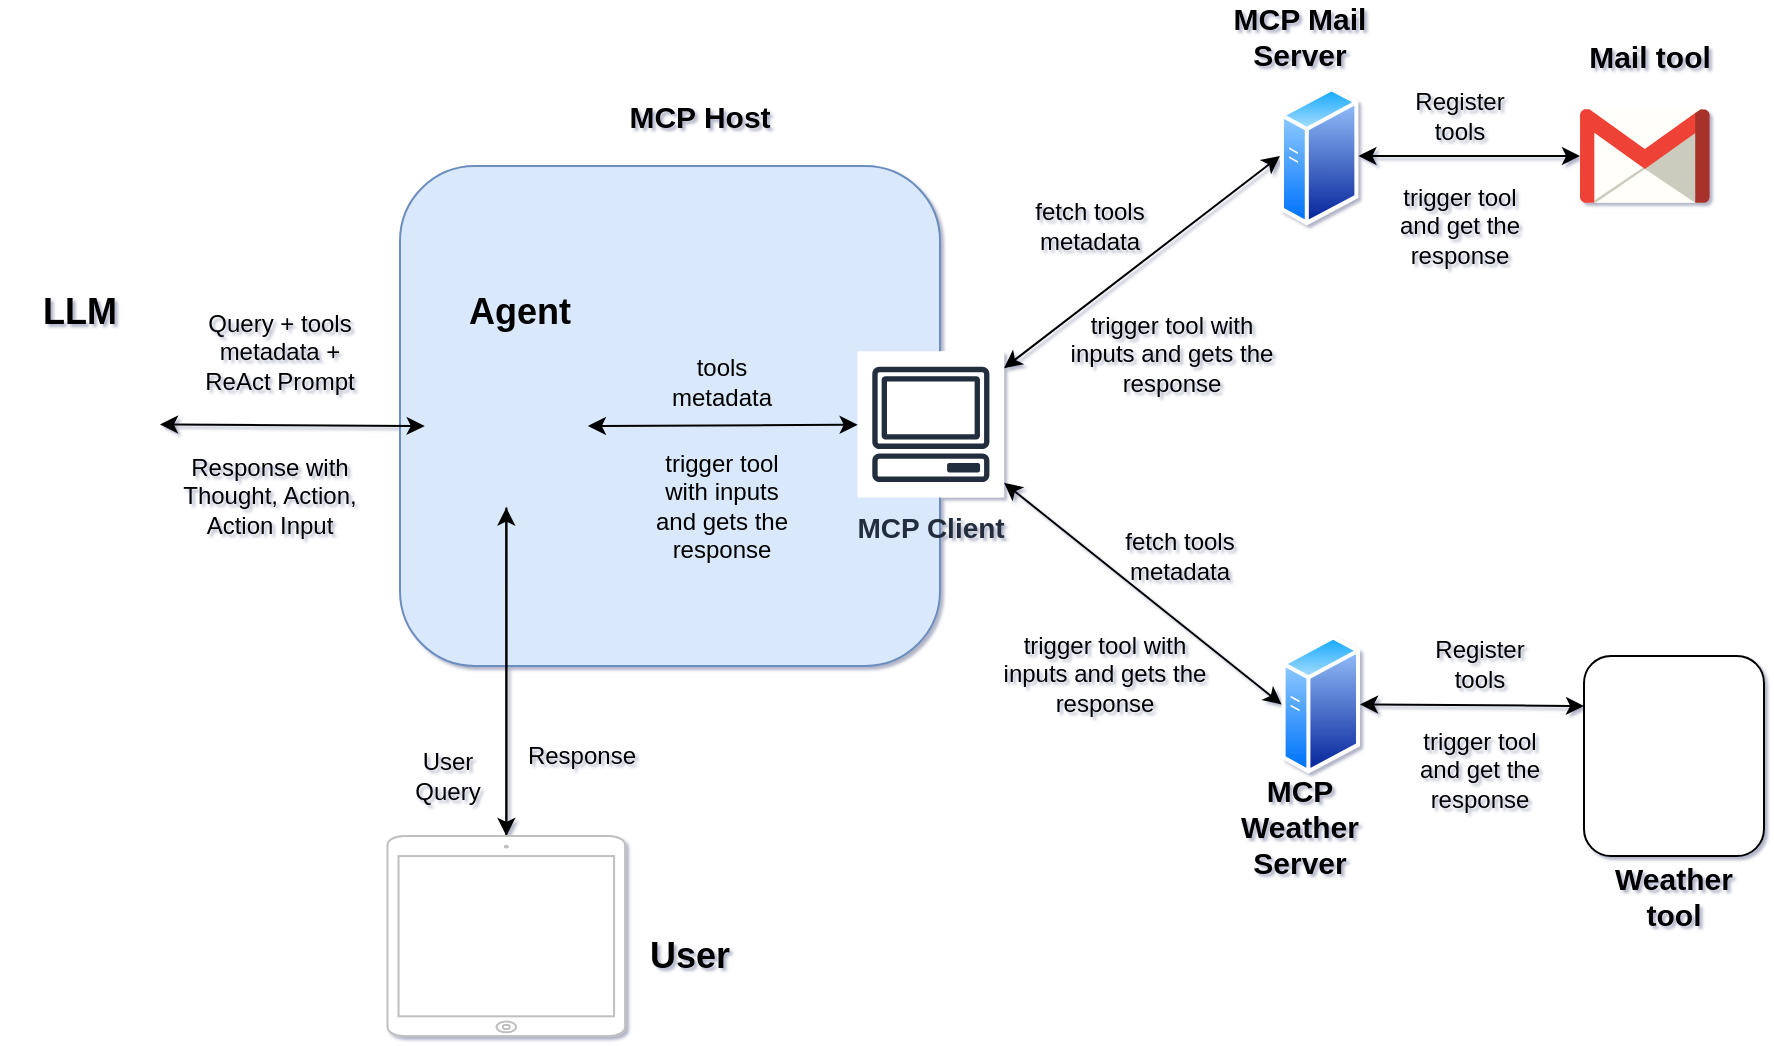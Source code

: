<mxfile version="28.0.7">
  <diagram name="Page-1" id="Vv4Ef8y_16HCIY5V3aFN">
    <mxGraphModel dx="1418" dy="689" grid="0" gridSize="10" guides="1" tooltips="1" connect="0" arrows="1" fold="1" page="0" pageScale="1" pageWidth="850" pageHeight="1100" background="none" math="0" shadow="1">
      <root>
        <mxCell id="0" />
        <mxCell id="1" parent="0" />
        <mxCell id="K0faZ7tdYI0JGZ8K9Q36-39" value="" style="rounded=1;whiteSpace=wrap;html=1;fillColor=#dae8fc;strokeColor=#6c8ebf;movable=0;resizable=0;rotatable=0;deletable=0;editable=0;locked=1;connectable=0;" parent="1" vertex="1">
          <mxGeometry x="50" y="100" width="270" height="250" as="geometry" />
        </mxCell>
        <mxCell id="K0faZ7tdYI0JGZ8K9Q36-24" value="" style="rounded=1;whiteSpace=wrap;html=1;movable=0;resizable=0;rotatable=0;deletable=0;editable=0;locked=1;connectable=0;" parent="1" vertex="1">
          <mxGeometry x="642" y="345" width="90" height="100" as="geometry" />
        </mxCell>
        <mxCell id="K0faZ7tdYI0JGZ8K9Q36-1" value="" style="dashed=0;outlineConnect=0;html=1;align=center;labelPosition=center;verticalLabelPosition=bottom;verticalAlign=top;shape=mxgraph.weblogos.gmail;movable=0;resizable=0;rotatable=0;deletable=0;editable=0;locked=1;connectable=0;" parent="1" vertex="1">
          <mxGeometry x="640" y="71.6" width="64.8" height="46.8" as="geometry" />
        </mxCell>
        <mxCell id="K0faZ7tdYI0JGZ8K9Q36-6" value="" style="shape=image;html=1;verticalAlign=top;verticalLabelPosition=bottom;labelBackgroundColor=#ffffff;imageAspect=0;aspect=fixed;image=https://cdn2.iconfinder.com/data/icons/weather-color-2/500/weather-02-128.png;movable=0;resizable=0;rotatable=0;deletable=0;editable=0;locked=1;connectable=0;" parent="1" vertex="1">
          <mxGeometry x="655" y="339.2" width="60" height="60" as="geometry" />
        </mxCell>
        <mxCell id="K0faZ7tdYI0JGZ8K9Q36-7" value="" style="shape=image;html=1;verticalAlign=top;verticalLabelPosition=bottom;labelBackgroundColor=#ffffff;imageAspect=0;aspect=fixed;image=https://cdn2.iconfinder.com/data/icons/weather-color-2/500/weather-32-128.png;movable=0;resizable=0;rotatable=0;deletable=0;editable=0;locked=1;connectable=0;" parent="1" vertex="1">
          <mxGeometry x="657" y="387" width="58" height="58" as="geometry" />
        </mxCell>
        <mxCell id="K0faZ7tdYI0JGZ8K9Q36-8" value="" style="image;aspect=fixed;perimeter=ellipsePerimeter;html=1;align=center;shadow=0;dashed=0;spacingTop=3;image=img/lib/active_directory/generic_server.svg;movable=0;resizable=0;rotatable=0;deletable=0;editable=0;locked=1;connectable=0;" parent="1" vertex="1">
          <mxGeometry x="490" y="60.0" width="39.2" height="70" as="geometry" />
        </mxCell>
        <mxCell id="K0faZ7tdYI0JGZ8K9Q36-10" value="" style="image;aspect=fixed;perimeter=ellipsePerimeter;html=1;align=center;shadow=0;dashed=0;spacingTop=3;image=img/lib/active_directory/generic_server.svg;movable=0;resizable=0;rotatable=0;deletable=0;editable=0;locked=1;connectable=0;" parent="1" vertex="1">
          <mxGeometry x="490.8" y="334.2" width="39.2" height="70" as="geometry" />
        </mxCell>
        <mxCell id="K0faZ7tdYI0JGZ8K9Q36-11" value="&lt;font style=&quot;font-size: 14px;&quot;&gt;&lt;b&gt;&lt;font style=&quot;&quot;&gt;MCP &lt;/font&gt;&lt;font style=&quot;&quot;&gt;Client&lt;/font&gt;&lt;/b&gt;&lt;/font&gt;" style="sketch=0;outlineConnect=0;fontColor=#232F3E;gradientColor=none;strokeColor=#232F3E;fillColor=#ffffff;dashed=0;verticalLabelPosition=bottom;verticalAlign=top;align=center;html=1;fontSize=12;fontStyle=0;aspect=fixed;shape=mxgraph.aws4.resourceIcon;resIcon=mxgraph.aws4.client;movable=0;resizable=0;rotatable=0;deletable=0;editable=0;locked=1;connectable=0;" parent="1" vertex="1">
          <mxGeometry x="278.83" y="192.6" width="73.2" height="73.2" as="geometry" />
        </mxCell>
        <mxCell id="K0faZ7tdYI0JGZ8K9Q36-14" value="" style="shape=image;html=1;verticalAlign=top;verticalLabelPosition=bottom;labelBackgroundColor=#ffffff;imageAspect=0;aspect=fixed;image=https://cdn1.iconfinder.com/data/icons/unicons-line-vol-1/24/brain-128.png;movable=0;resizable=0;rotatable=0;deletable=0;editable=0;locked=1;connectable=0;" parent="1" vertex="1">
          <mxGeometry x="-150" y="189.2" width="80" height="80" as="geometry" />
        </mxCell>
        <mxCell id="K0faZ7tdYI0JGZ8K9Q36-66" style="edgeStyle=orthogonalEdgeStyle;rounded=0;orthogonalLoop=1;jettySize=auto;html=1;movable=0;resizable=0;rotatable=0;deletable=0;editable=0;locked=1;connectable=0;" parent="1" source="K0faZ7tdYI0JGZ8K9Q36-15" target="K0faZ7tdYI0JGZ8K9Q36-63" edge="1">
          <mxGeometry relative="1" as="geometry" />
        </mxCell>
        <mxCell id="K0faZ7tdYI0JGZ8K9Q36-15" value="" style="shape=image;html=1;verticalAlign=top;verticalLabelPosition=bottom;labelBackgroundColor=#ffffff;imageAspect=0;aspect=fixed;image=https://cdn3.iconfinder.com/data/icons/ballicons-reloaded-free/512/icon-93-128.png;movable=0;resizable=0;rotatable=0;deletable=0;editable=0;locked=1;connectable=0;" parent="1" vertex="1">
          <mxGeometry x="62.35" y="189.2" width="81.6" height="81.6" as="geometry" />
        </mxCell>
        <mxCell id="K0faZ7tdYI0JGZ8K9Q36-20" value="" style="endArrow=classic;startArrow=classic;html=1;rounded=0;entryX=0;entryY=0.5;entryDx=0;entryDy=0;exitX=1;exitY=0.5;exitDx=0;exitDy=0;movable=0;resizable=0;rotatable=0;deletable=0;editable=0;locked=1;connectable=0;" parent="1" source="K0faZ7tdYI0JGZ8K9Q36-14" target="K0faZ7tdYI0JGZ8K9Q36-15" edge="1">
          <mxGeometry width="50" height="50" relative="1" as="geometry">
            <mxPoint x="180" y="280" as="sourcePoint" />
            <mxPoint x="230" y="230" as="targetPoint" />
          </mxGeometry>
        </mxCell>
        <mxCell id="K0faZ7tdYI0JGZ8K9Q36-21" value="" style="endArrow=classic;startArrow=classic;html=1;rounded=0;exitX=1;exitY=0.5;exitDx=0;exitDy=0;movable=0;resizable=0;rotatable=0;deletable=0;editable=0;locked=1;connectable=0;" parent="1" source="K0faZ7tdYI0JGZ8K9Q36-15" target="K0faZ7tdYI0JGZ8K9Q36-11" edge="1">
          <mxGeometry width="50" height="50" relative="1" as="geometry">
            <mxPoint x="370" y="280" as="sourcePoint" />
            <mxPoint x="420" y="230" as="targetPoint" />
          </mxGeometry>
        </mxCell>
        <mxCell id="K0faZ7tdYI0JGZ8K9Q36-22" value="" style="endArrow=classic;startArrow=classic;html=1;rounded=0;entryX=0;entryY=0.5;entryDx=0;entryDy=0;movable=0;resizable=0;rotatable=0;deletable=0;editable=0;locked=1;connectable=0;" parent="1" source="K0faZ7tdYI0JGZ8K9Q36-11" target="K0faZ7tdYI0JGZ8K9Q36-8" edge="1">
          <mxGeometry width="50" height="50" relative="1" as="geometry">
            <mxPoint x="530" y="210" as="sourcePoint" />
            <mxPoint x="543.2" y="170" as="targetPoint" />
          </mxGeometry>
        </mxCell>
        <mxCell id="K0faZ7tdYI0JGZ8K9Q36-23" value="" style="endArrow=classic;startArrow=classic;html=1;rounded=0;entryX=0;entryY=0.5;entryDx=0;entryDy=0;movable=0;resizable=0;rotatable=0;deletable=0;editable=0;locked=1;connectable=0;" parent="1" source="K0faZ7tdYI0JGZ8K9Q36-11" target="K0faZ7tdYI0JGZ8K9Q36-10" edge="1">
          <mxGeometry width="50" height="50" relative="1" as="geometry">
            <mxPoint x="500" y="290" as="sourcePoint" />
            <mxPoint x="600" y="280" as="targetPoint" />
          </mxGeometry>
        </mxCell>
        <mxCell id="K0faZ7tdYI0JGZ8K9Q36-25" value="" style="endArrow=classic;startArrow=classic;html=1;rounded=0;exitX=1;exitY=0.5;exitDx=0;exitDy=0;movable=0;resizable=0;rotatable=0;deletable=0;editable=0;locked=1;connectable=0;" parent="1" source="K0faZ7tdYI0JGZ8K9Q36-8" target="K0faZ7tdYI0JGZ8K9Q36-1" edge="1">
          <mxGeometry width="50" height="50" relative="1" as="geometry">
            <mxPoint x="649.2" y="180" as="sourcePoint" />
            <mxPoint x="580" y="188" as="targetPoint" />
          </mxGeometry>
        </mxCell>
        <mxCell id="K0faZ7tdYI0JGZ8K9Q36-27" value="" style="endArrow=classic;startArrow=classic;html=1;rounded=0;exitX=1;exitY=0.5;exitDx=0;exitDy=0;entryX=0;entryY=0.25;entryDx=0;entryDy=0;movable=0;resizable=0;rotatable=0;deletable=0;editable=0;locked=1;connectable=0;" parent="1" source="K0faZ7tdYI0JGZ8K9Q36-10" target="K0faZ7tdYI0JGZ8K9Q36-24" edge="1">
          <mxGeometry width="50" height="50" relative="1" as="geometry">
            <mxPoint x="649.2" y="269" as="sourcePoint" />
            <mxPoint x="580" y="270" as="targetPoint" />
          </mxGeometry>
        </mxCell>
        <mxCell id="K0faZ7tdYI0JGZ8K9Q36-29" value="&lt;font style=&quot;font-size: 18px;&quot;&gt;&lt;b&gt;User&lt;/b&gt;&lt;/font&gt;" style="text;html=1;align=center;verticalAlign=middle;whiteSpace=wrap;rounded=0;movable=0;resizable=0;rotatable=0;deletable=0;editable=0;locked=1;connectable=0;" parent="1" vertex="1">
          <mxGeometry x="165" y="480" width="60" height="30" as="geometry" />
        </mxCell>
        <mxCell id="K0faZ7tdYI0JGZ8K9Q36-31" value="&lt;font style=&quot;font-size: 15px;&quot;&gt;&lt;b&gt;MCP Mail Server&lt;/b&gt;&lt;/font&gt;" style="text;html=1;align=center;verticalAlign=middle;whiteSpace=wrap;rounded=0;movable=0;resizable=0;rotatable=0;deletable=0;editable=0;locked=1;connectable=0;" parent="1" vertex="1">
          <mxGeometry x="460" y="20" width="79.6" height="30" as="geometry" />
        </mxCell>
        <mxCell id="K0faZ7tdYI0JGZ8K9Q36-32" value="&lt;font style=&quot;font-size: 15px;&quot;&gt;&lt;b&gt;MCP Weather Server&lt;/b&gt;&lt;/font&gt;" style="text;html=1;align=center;verticalAlign=middle;whiteSpace=wrap;rounded=0;movable=0;resizable=0;rotatable=0;deletable=0;editable=0;locked=1;connectable=0;" parent="1" vertex="1">
          <mxGeometry x="470" y="415" width="60" height="30" as="geometry" />
        </mxCell>
        <mxCell id="K0faZ7tdYI0JGZ8K9Q36-33" value="&lt;font style=&quot;font-size: 15px;&quot;&gt;&lt;b&gt;Mail tool&lt;/b&gt;&lt;/font&gt;" style="text;html=1;align=center;verticalAlign=middle;whiteSpace=wrap;rounded=0;movable=0;resizable=0;rotatable=0;deletable=0;editable=0;locked=1;connectable=0;" parent="1" vertex="1">
          <mxGeometry x="640" y="30" width="70" height="30" as="geometry" />
        </mxCell>
        <mxCell id="K0faZ7tdYI0JGZ8K9Q36-34" value="&lt;font style=&quot;font-size: 15px;&quot;&gt;&lt;b&gt;Weather tool&lt;/b&gt;&lt;/font&gt;" style="text;html=1;align=center;verticalAlign=middle;whiteSpace=wrap;rounded=0;movable=0;resizable=0;rotatable=0;deletable=0;editable=0;locked=1;connectable=0;" parent="1" vertex="1">
          <mxGeometry x="657" y="450" width="60" height="30" as="geometry" />
        </mxCell>
        <mxCell id="K0faZ7tdYI0JGZ8K9Q36-35" value="&lt;font style=&quot;font-size: 18px;&quot;&gt;&lt;b&gt;Agent&lt;/b&gt;&lt;/font&gt;" style="text;html=1;align=center;verticalAlign=middle;whiteSpace=wrap;rounded=0;movable=0;resizable=0;rotatable=0;deletable=0;editable=0;locked=1;connectable=0;" parent="1" vertex="1">
          <mxGeometry x="80.0" y="158.4" width="60" height="30" as="geometry" />
        </mxCell>
        <mxCell id="K0faZ7tdYI0JGZ8K9Q36-36" value="&lt;font style=&quot;font-size: 18px;&quot;&gt;&lt;b&gt;LLM&lt;/b&gt;&lt;/font&gt;" style="text;html=1;align=center;verticalAlign=middle;whiteSpace=wrap;rounded=0;movable=0;resizable=0;rotatable=0;deletable=0;editable=0;locked=1;connectable=0;" parent="1" vertex="1">
          <mxGeometry x="-140" y="158.4" width="60" height="30" as="geometry" />
        </mxCell>
        <mxCell id="K0faZ7tdYI0JGZ8K9Q36-37" value="Query + tools metadata + ReAct Prompt" style="text;html=1;align=center;verticalAlign=middle;whiteSpace=wrap;rounded=0;movable=0;resizable=0;rotatable=0;deletable=0;editable=0;locked=1;connectable=0;" parent="1" vertex="1">
          <mxGeometry x="-50" y="163.4" width="80" height="59.2" as="geometry" />
        </mxCell>
        <mxCell id="K0faZ7tdYI0JGZ8K9Q36-38" value="Response with Thought, Action, Action Input" style="text;html=1;align=center;verticalAlign=middle;whiteSpace=wrap;rounded=0;movable=0;resizable=0;rotatable=0;deletable=0;editable=0;locked=1;connectable=0;" parent="1" vertex="1">
          <mxGeometry x="-60" y="250" width="90" height="30" as="geometry" />
        </mxCell>
        <mxCell id="K0faZ7tdYI0JGZ8K9Q36-40" value="&lt;font style=&quot;font-size: 15px;&quot;&gt;&lt;b style=&quot;&quot;&gt;MCP Host&lt;/b&gt;&lt;/font&gt;" style="text;html=1;align=center;verticalAlign=middle;whiteSpace=wrap;rounded=0;movable=0;resizable=0;rotatable=0;deletable=0;editable=0;locked=1;connectable=0;" parent="1" vertex="1">
          <mxGeometry x="160" y="60" width="80" height="30" as="geometry" />
        </mxCell>
        <mxCell id="K0faZ7tdYI0JGZ8K9Q36-41" value="tools metadata" style="text;html=1;align=center;verticalAlign=middle;whiteSpace=wrap;rounded=0;movable=0;resizable=0;rotatable=0;deletable=0;editable=0;locked=1;connectable=0;" parent="1" vertex="1">
          <mxGeometry x="180.8" y="192.6" width="60" height="30" as="geometry" />
        </mxCell>
        <mxCell id="K0faZ7tdYI0JGZ8K9Q36-49" value="trigger tool with inputs and gets the response" style="text;html=1;align=center;verticalAlign=middle;whiteSpace=wrap;rounded=0;movable=0;resizable=0;rotatable=0;deletable=0;editable=0;locked=1;connectable=0;" parent="1" vertex="1">
          <mxGeometry x="171.2" y="230" width="80.4" height="80" as="geometry" />
        </mxCell>
        <mxCell id="K0faZ7tdYI0JGZ8K9Q36-50" value="fetch tools metadata" style="text;html=1;align=center;verticalAlign=middle;whiteSpace=wrap;rounded=0;movable=0;resizable=0;rotatable=0;deletable=0;editable=0;locked=1;connectable=0;" parent="1" vertex="1">
          <mxGeometry x="365" y="115.0" width="60" height="30" as="geometry" />
        </mxCell>
        <mxCell id="K0faZ7tdYI0JGZ8K9Q36-51" value="fetch tools metadata" style="text;html=1;align=center;verticalAlign=middle;whiteSpace=wrap;rounded=0;movable=0;resizable=0;rotatable=0;deletable=0;editable=0;locked=1;connectable=0;" parent="1" vertex="1">
          <mxGeometry x="410" y="280" width="60" height="30" as="geometry" />
        </mxCell>
        <mxCell id="K0faZ7tdYI0JGZ8K9Q36-52" value="Register tools" style="text;html=1;align=center;verticalAlign=middle;whiteSpace=wrap;rounded=0;movable=0;resizable=0;rotatable=0;deletable=0;editable=0;locked=1;connectable=0;" parent="1" vertex="1">
          <mxGeometry x="550" y="60" width="60" height="30" as="geometry" />
        </mxCell>
        <mxCell id="K0faZ7tdYI0JGZ8K9Q36-53" value="trigger tool and get the response" style="text;html=1;align=center;verticalAlign=middle;whiteSpace=wrap;rounded=0;movable=0;resizable=0;rotatable=0;deletable=0;editable=0;locked=1;connectable=0;" parent="1" vertex="1">
          <mxGeometry x="540" y="110" width="80" height="40" as="geometry" />
        </mxCell>
        <mxCell id="K0faZ7tdYI0JGZ8K9Q36-54" value="Register tools" style="text;html=1;align=center;verticalAlign=middle;whiteSpace=wrap;rounded=0;movable=0;resizable=0;rotatable=0;deletable=0;editable=0;locked=1;connectable=0;" parent="1" vertex="1">
          <mxGeometry x="560" y="334" width="60" height="30" as="geometry" />
        </mxCell>
        <mxCell id="K0faZ7tdYI0JGZ8K9Q36-55" value="trigger tool and get the response" style="text;html=1;align=center;verticalAlign=middle;whiteSpace=wrap;rounded=0;movable=0;resizable=0;rotatable=0;deletable=0;editable=0;locked=1;connectable=0;" parent="1" vertex="1">
          <mxGeometry x="550" y="387" width="80" height="30" as="geometry" />
        </mxCell>
        <mxCell id="K0faZ7tdYI0JGZ8K9Q36-59" value="trigger tool with inputs and gets the response" style="text;html=1;align=center;verticalAlign=middle;whiteSpace=wrap;rounded=0;movable=0;resizable=0;rotatable=0;deletable=0;editable=0;locked=1;connectable=0;" parent="1" vertex="1">
          <mxGeometry x="380.8" y="179.2" width="110" height="30" as="geometry" />
        </mxCell>
        <mxCell id="K0faZ7tdYI0JGZ8K9Q36-60" value="trigger tool with inputs and gets the response" style="text;html=1;align=center;verticalAlign=middle;whiteSpace=wrap;rounded=0;movable=0;resizable=0;rotatable=0;deletable=0;editable=0;locked=1;connectable=0;" parent="1" vertex="1">
          <mxGeometry x="345" y="339.2" width="115" height="30" as="geometry" />
        </mxCell>
        <mxCell id="K0faZ7tdYI0JGZ8K9Q36-61" value="User Query" style="text;html=1;align=center;verticalAlign=middle;whiteSpace=wrap;rounded=0;movable=0;resizable=0;rotatable=0;deletable=0;editable=0;locked=1;connectable=0;" parent="1" vertex="1">
          <mxGeometry x="43.75" y="390" width="60" height="30" as="geometry" />
        </mxCell>
        <mxCell id="K0faZ7tdYI0JGZ8K9Q36-62" value="Response" style="text;html=1;align=center;verticalAlign=middle;whiteSpace=wrap;rounded=0;movable=0;resizable=0;rotatable=0;deletable=0;editable=0;locked=1;connectable=0;" parent="1" vertex="1">
          <mxGeometry x="111.2" y="380" width="60" height="30" as="geometry" />
        </mxCell>
        <mxCell id="K0faZ7tdYI0JGZ8K9Q36-65" style="edgeStyle=orthogonalEdgeStyle;rounded=0;orthogonalLoop=1;jettySize=auto;html=1;entryX=0.5;entryY=1;entryDx=0;entryDy=0;movable=0;resizable=0;rotatable=0;deletable=0;editable=0;locked=1;connectable=0;" parent="1" source="K0faZ7tdYI0JGZ8K9Q36-63" target="K0faZ7tdYI0JGZ8K9Q36-15" edge="1">
          <mxGeometry relative="1" as="geometry" />
        </mxCell>
        <mxCell id="K0faZ7tdYI0JGZ8K9Q36-63" value="" style="html=1;verticalLabelPosition=bottom;labelBackgroundColor=#ffffff;verticalAlign=top;shadow=0;dashed=0;strokeWidth=1;shape=mxgraph.ios7.misc.ipad7inch;strokeColor=#c0c0c0;movable=0;resizable=0;rotatable=0;deletable=0;editable=0;locked=1;connectable=0;" parent="1" vertex="1">
          <mxGeometry x="43.75" y="435" width="118.8" height="100" as="geometry" />
        </mxCell>
      </root>
    </mxGraphModel>
  </diagram>
</mxfile>
